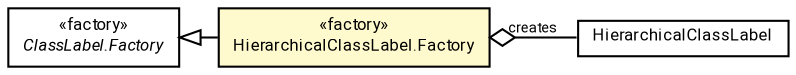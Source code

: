 #!/usr/local/bin/dot
#
# Class diagram 
# Generated by UMLGraph version R5_7_2-60-g0e99a6 (http://www.spinellis.gr/umlgraph/)
#

digraph G {
	graph [fontnames="svg"]
	edge [fontname="Roboto",fontsize=7,labelfontname="Roboto",labelfontsize=7,color="black"];
	node [fontname="Roboto",fontcolor="black",fontsize=8,shape=plaintext,margin=0,width=0,height=0];
	nodesep=0.15;
	ranksep=0.25;
	rankdir=LR;
	// de.lmu.ifi.dbs.elki.data.ClassLabel.Factory<L extends de.lmu.ifi.dbs.elki.data.ClassLabel>
	c5023494 [label=<<table title="de.lmu.ifi.dbs.elki.data.ClassLabel.Factory" border="0" cellborder="1" cellspacing="0" cellpadding="2" href="ClassLabel.Factory.html" target="_parent">
		<tr><td><table border="0" cellspacing="0" cellpadding="1">
		<tr><td align="center" balign="center"> &#171;factory&#187; </td></tr>
		<tr><td align="center" balign="center"> <font face="Roboto"><i>ClassLabel.Factory</i></font> </td></tr>
		</table></td></tr>
		</table>>, URL="ClassLabel.Factory.html"];
	// de.lmu.ifi.dbs.elki.data.HierarchicalClassLabel
	c5023544 [label=<<table title="de.lmu.ifi.dbs.elki.data.HierarchicalClassLabel" border="0" cellborder="1" cellspacing="0" cellpadding="2" href="HierarchicalClassLabel.html" target="_parent">
		<tr><td><table border="0" cellspacing="0" cellpadding="1">
		<tr><td align="center" balign="center"> <font face="Roboto">HierarchicalClassLabel</font> </td></tr>
		</table></td></tr>
		</table>>, URL="HierarchicalClassLabel.html"];
	// de.lmu.ifi.dbs.elki.data.HierarchicalClassLabel.Factory
	c5023545 [label=<<table title="de.lmu.ifi.dbs.elki.data.HierarchicalClassLabel.Factory" border="0" cellborder="1" cellspacing="0" cellpadding="2" bgcolor="lemonChiffon" href="HierarchicalClassLabel.Factory.html" target="_parent">
		<tr><td><table border="0" cellspacing="0" cellpadding="1">
		<tr><td align="center" balign="center"> &#171;factory&#187; </td></tr>
		<tr><td align="center" balign="center"> <font face="Roboto">HierarchicalClassLabel.Factory</font> </td></tr>
		</table></td></tr>
		</table>>, URL="HierarchicalClassLabel.Factory.html"];
	// de.lmu.ifi.dbs.elki.data.HierarchicalClassLabel.Factory extends de.lmu.ifi.dbs.elki.data.ClassLabel.Factory<L extends de.lmu.ifi.dbs.elki.data.ClassLabel>
	c5023494 -> c5023545 [arrowtail=empty,dir=back,weight=10];
	// de.lmu.ifi.dbs.elki.data.HierarchicalClassLabel.Factory has de.lmu.ifi.dbs.elki.data.HierarchicalClassLabel
	c5023545 -> c5023544 [arrowhead=none,arrowtail=ediamond,dir=back,weight=4,label="creates"];
}

